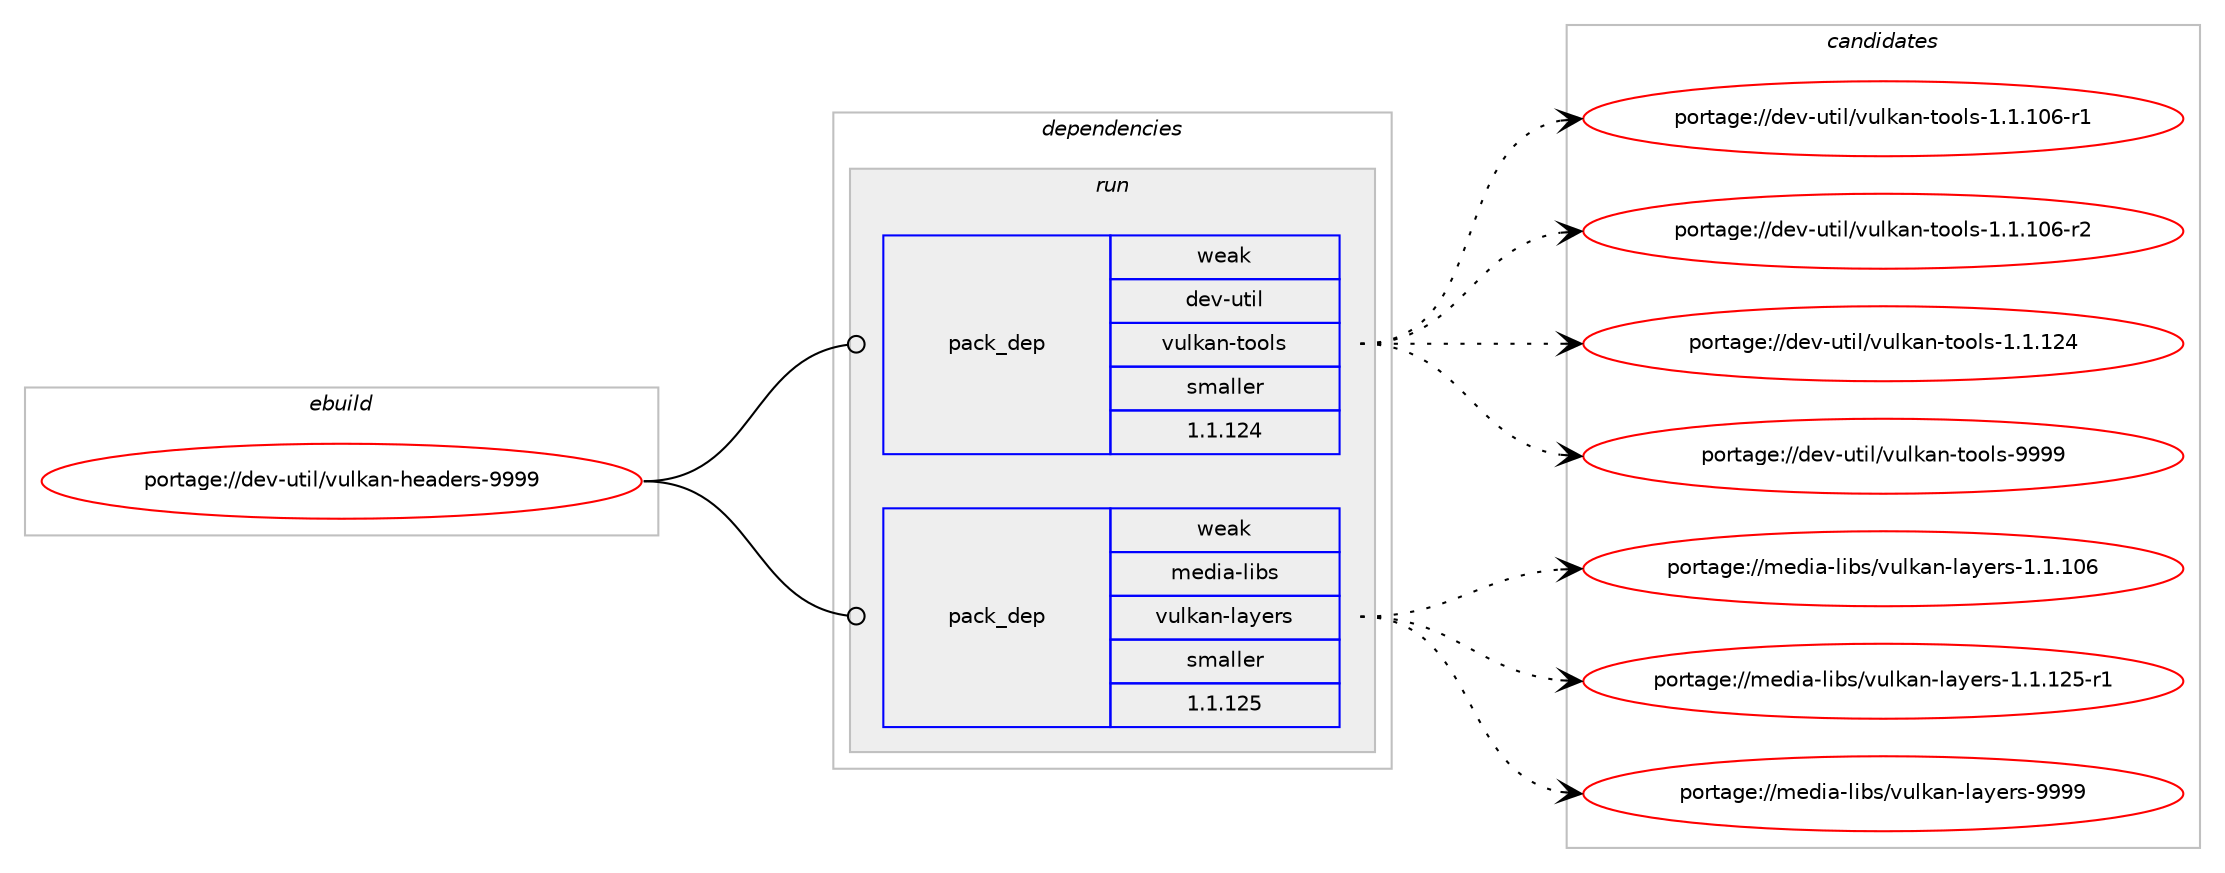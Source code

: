 digraph prolog {

# *************
# Graph options
# *************

newrank=true;
concentrate=true;
compound=true;
graph [rankdir=LR,fontname=Helvetica,fontsize=10,ranksep=1.5];#, ranksep=2.5, nodesep=0.2];
edge  [arrowhead=vee];
node  [fontname=Helvetica,fontsize=10];

# **********
# The ebuild
# **********

subgraph cluster_leftcol {
color=gray;
rank=same;
label=<<i>ebuild</i>>;
id [label="portage://dev-util/vulkan-headers-9999", color=red, width=4, href="../dev-util/vulkan-headers-9999.svg"];
}

# ****************
# The dependencies
# ****************

subgraph cluster_midcol {
color=gray;
label=<<i>dependencies</i>>;
subgraph cluster_compile {
fillcolor="#eeeeee";
style=filled;
label=<<i>compile</i>>;
}
subgraph cluster_compileandrun {
fillcolor="#eeeeee";
style=filled;
label=<<i>compile and run</i>>;
}
subgraph cluster_run {
fillcolor="#eeeeee";
style=filled;
label=<<i>run</i>>;
subgraph pack190452 {
dependency266246 [label=<<TABLE BORDER="0" CELLBORDER="1" CELLSPACING="0" CELLPADDING="4" WIDTH="220"><TR><TD ROWSPAN="6" CELLPADDING="30">pack_dep</TD></TR><TR><TD WIDTH="110">weak</TD></TR><TR><TD>dev-util</TD></TR><TR><TD>vulkan-tools</TD></TR><TR><TD>smaller</TD></TR><TR><TD>1.1.124</TD></TR></TABLE>>, shape=none, color=blue];
}
id:e -> dependency266246:w [weight=20,style="solid",arrowhead="odot"];
subgraph pack190453 {
dependency266247 [label=<<TABLE BORDER="0" CELLBORDER="1" CELLSPACING="0" CELLPADDING="4" WIDTH="220"><TR><TD ROWSPAN="6" CELLPADDING="30">pack_dep</TD></TR><TR><TD WIDTH="110">weak</TD></TR><TR><TD>media-libs</TD></TR><TR><TD>vulkan-layers</TD></TR><TR><TD>smaller</TD></TR><TR><TD>1.1.125</TD></TR></TABLE>>, shape=none, color=blue];
}
id:e -> dependency266247:w [weight=20,style="solid",arrowhead="odot"];
}
}

# **************
# The candidates
# **************

subgraph cluster_choices {
rank=same;
color=gray;
label=<<i>candidates</i>>;

subgraph choice190452 {
color=black;
nodesep=1;
choiceportage1001011184511711610510847118117108107971104511611111110811545494649464948544511449 [label="portage://dev-util/vulkan-tools-1.1.106-r1", color=red, width=4,href="../dev-util/vulkan-tools-1.1.106-r1.svg"];
choiceportage1001011184511711610510847118117108107971104511611111110811545494649464948544511450 [label="portage://dev-util/vulkan-tools-1.1.106-r2", color=red, width=4,href="../dev-util/vulkan-tools-1.1.106-r2.svg"];
choiceportage100101118451171161051084711811710810797110451161111111081154549464946495052 [label="portage://dev-util/vulkan-tools-1.1.124", color=red, width=4,href="../dev-util/vulkan-tools-1.1.124.svg"];
choiceportage100101118451171161051084711811710810797110451161111111081154557575757 [label="portage://dev-util/vulkan-tools-9999", color=red, width=4,href="../dev-util/vulkan-tools-9999.svg"];
dependency266246:e -> choiceportage1001011184511711610510847118117108107971104511611111110811545494649464948544511449:w [style=dotted,weight="100"];
dependency266246:e -> choiceportage1001011184511711610510847118117108107971104511611111110811545494649464948544511450:w [style=dotted,weight="100"];
dependency266246:e -> choiceportage100101118451171161051084711811710810797110451161111111081154549464946495052:w [style=dotted,weight="100"];
dependency266246:e -> choiceportage100101118451171161051084711811710810797110451161111111081154557575757:w [style=dotted,weight="100"];
}
subgraph choice190453 {
color=black;
nodesep=1;
choiceportage109101100105974510810598115471181171081079711045108971211011141154549464946494854 [label="portage://media-libs/vulkan-layers-1.1.106", color=red, width=4,href="../media-libs/vulkan-layers-1.1.106.svg"];
choiceportage1091011001059745108105981154711811710810797110451089712110111411545494649464950534511449 [label="portage://media-libs/vulkan-layers-1.1.125-r1", color=red, width=4,href="../media-libs/vulkan-layers-1.1.125-r1.svg"];
choiceportage109101100105974510810598115471181171081079711045108971211011141154557575757 [label="portage://media-libs/vulkan-layers-9999", color=red, width=4,href="../media-libs/vulkan-layers-9999.svg"];
dependency266247:e -> choiceportage109101100105974510810598115471181171081079711045108971211011141154549464946494854:w [style=dotted,weight="100"];
dependency266247:e -> choiceportage1091011001059745108105981154711811710810797110451089712110111411545494649464950534511449:w [style=dotted,weight="100"];
dependency266247:e -> choiceportage109101100105974510810598115471181171081079711045108971211011141154557575757:w [style=dotted,weight="100"];
}
}

}
